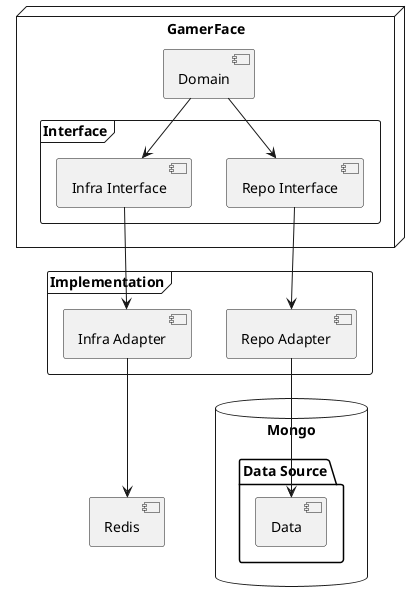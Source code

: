 @startuml
'https://plantuml.com/component-diagram


node "GamerFace" {
  [Domain]
  frame "Interface" {
    [Repo Interface]
  }

  frame "Interface" {
    [Infra Interface]
  }
}

frame "Implementation" {
  [Infra Adapter]
}

frame "Implementation" {
  [Repo Adapter]
}

database "Mongo" {
  folder "Data Source" {
    [Data]
  }

}

[Domain] --> [Repo Interface]
[Domain] --> [Infra Interface]
[Infra Interface] --> [Infra Adapter]
[Infra Adapter] --> [Redis]
[Repo Interface] --> [Repo Adapter]
[Repo Adapter] --> [Data]

@enduml